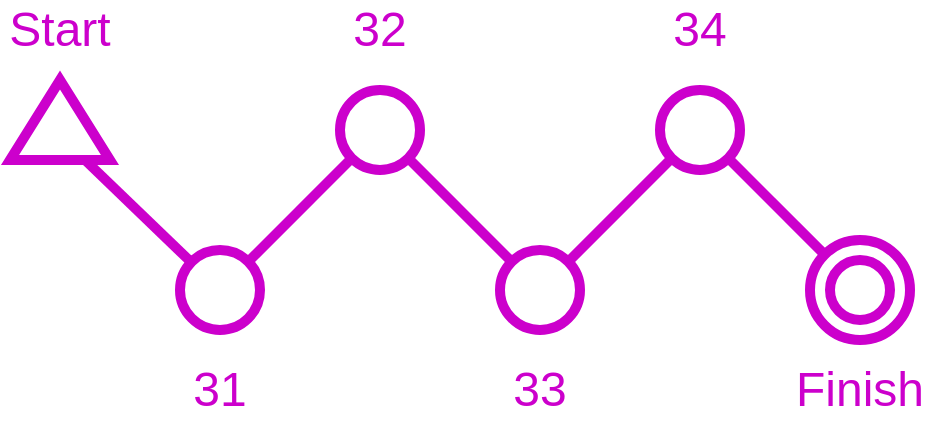 <mxfile version="14.5.1" type="device" pages="4"><diagram id="b-V6DNWurgp3rfZZJWol" name="Basic Course"><mxGraphModel dx="722" dy="580" grid="1" gridSize="10" guides="1" tooltips="1" connect="1" arrows="1" fold="1" page="1" pageScale="1" pageWidth="827" pageHeight="1169" math="0" shadow="0"><root><mxCell id="0"/><mxCell id="1" parent="0"/><mxCell id="FaR6WdwoF9P6rwFVg5Yd-1" value="" style="triangle;whiteSpace=wrap;html=1;strokeWidth=5;strokeColor=#CC00CC;rotation=-90;" vertex="1" parent="1"><mxGeometry x="120" y="110" width="40" height="50" as="geometry"/></mxCell><mxCell id="FaR6WdwoF9P6rwFVg5Yd-2" value="" style="ellipse;whiteSpace=wrap;html=1;aspect=fixed;strokeColor=#CC00CC;strokeWidth=5;fillColor=none;" vertex="1" parent="1"><mxGeometry x="200" y="200" width="40" height="40" as="geometry"/></mxCell><mxCell id="FaR6WdwoF9P6rwFVg5Yd-3" value="" style="ellipse;whiteSpace=wrap;html=1;aspect=fixed;strokeColor=#CC00CC;strokeWidth=5;fillColor=none;" vertex="1" parent="1"><mxGeometry x="280" y="120" width="40" height="40" as="geometry"/></mxCell><mxCell id="FaR6WdwoF9P6rwFVg5Yd-4" value="" style="ellipse;whiteSpace=wrap;html=1;aspect=fixed;strokeColor=#CC00CC;strokeWidth=5;fillColor=none;" vertex="1" parent="1"><mxGeometry x="360" y="200" width="40" height="40" as="geometry"/></mxCell><mxCell id="FaR6WdwoF9P6rwFVg5Yd-5" value="" style="ellipse;whiteSpace=wrap;html=1;aspect=fixed;strokeColor=#CC00CC;strokeWidth=5;fillColor=none;" vertex="1" parent="1"><mxGeometry x="440" y="120" width="40" height="40" as="geometry"/></mxCell><mxCell id="FaR6WdwoF9P6rwFVg5Yd-8" value="" style="endArrow=none;html=1;exitX=0;exitY=0.75;exitDx=0;exitDy=0;strokeWidth=5;strokeColor=#CC00CC;" edge="1" parent="1" source="FaR6WdwoF9P6rwFVg5Yd-1" target="FaR6WdwoF9P6rwFVg5Yd-2"><mxGeometry width="50" height="50" relative="1" as="geometry"><mxPoint x="350" y="330" as="sourcePoint"/><mxPoint x="400" y="280" as="targetPoint"/></mxGeometry></mxCell><mxCell id="FaR6WdwoF9P6rwFVg5Yd-9" value="" style="endArrow=none;html=1;exitX=1;exitY=0;exitDx=0;exitDy=0;strokeWidth=5;strokeColor=#CC00CC;entryX=0;entryY=1;entryDx=0;entryDy=0;" edge="1" parent="1" source="FaR6WdwoF9P6rwFVg5Yd-2" target="FaR6WdwoF9P6rwFVg5Yd-3"><mxGeometry width="50" height="50" relative="1" as="geometry"><mxPoint x="162.5" y="165" as="sourcePoint"/><mxPoint x="215.645" y="216.074" as="targetPoint"/></mxGeometry></mxCell><mxCell id="FaR6WdwoF9P6rwFVg5Yd-10" value="" style="endArrow=none;html=1;exitX=1;exitY=1;exitDx=0;exitDy=0;strokeWidth=5;strokeColor=#CC00CC;entryX=0;entryY=0;entryDx=0;entryDy=0;" edge="1" parent="1" source="FaR6WdwoF9P6rwFVg5Yd-3" target="FaR6WdwoF9P6rwFVg5Yd-4"><mxGeometry width="50" height="50" relative="1" as="geometry"><mxPoint x="172.5" y="175" as="sourcePoint"/><mxPoint x="225.645" y="226.074" as="targetPoint"/></mxGeometry></mxCell><mxCell id="FaR6WdwoF9P6rwFVg5Yd-11" value="" style="endArrow=none;html=1;exitX=1;exitY=0;exitDx=0;exitDy=0;strokeWidth=5;strokeColor=#CC00CC;entryX=0;entryY=1;entryDx=0;entryDy=0;" edge="1" parent="1" source="FaR6WdwoF9P6rwFVg5Yd-4" target="FaR6WdwoF9P6rwFVg5Yd-5"><mxGeometry width="50" height="50" relative="1" as="geometry"><mxPoint x="182.5" y="185" as="sourcePoint"/><mxPoint x="235.645" y="236.074" as="targetPoint"/></mxGeometry></mxCell><mxCell id="FaR6WdwoF9P6rwFVg5Yd-12" value="" style="endArrow=none;html=1;exitX=1;exitY=1;exitDx=0;exitDy=0;strokeWidth=5;strokeColor=#CC00CC;entryX=0;entryY=0;entryDx=0;entryDy=0;" edge="1" parent="1" source="FaR6WdwoF9P6rwFVg5Yd-5" target="FaR6WdwoF9P6rwFVg5Yd-7"><mxGeometry width="50" height="50" relative="1" as="geometry"><mxPoint x="192.5" y="195" as="sourcePoint"/><mxPoint x="245.645" y="246.074" as="targetPoint"/></mxGeometry></mxCell><mxCell id="FaR6WdwoF9P6rwFVg5Yd-13" value="" style="group" vertex="1" connectable="0" parent="1"><mxGeometry x="515" y="195" width="50" height="50" as="geometry"/></mxCell><mxCell id="FaR6WdwoF9P6rwFVg5Yd-7" value="" style="ellipse;whiteSpace=wrap;html=1;aspect=fixed;strokeColor=#CC00CC;strokeWidth=5;fillColor=none;" vertex="1" parent="FaR6WdwoF9P6rwFVg5Yd-13"><mxGeometry width="50" height="50" as="geometry"/></mxCell><mxCell id="FaR6WdwoF9P6rwFVg5Yd-6" value="" style="ellipse;whiteSpace=wrap;html=1;aspect=fixed;strokeColor=#CC00CC;strokeWidth=5;fillColor=none;" vertex="1" parent="FaR6WdwoF9P6rwFVg5Yd-13"><mxGeometry x="10" y="10" width="30" height="30" as="geometry"/></mxCell><mxCell id="FaR6WdwoF9P6rwFVg5Yd-14" value="&lt;font style=&quot;font-size: 24px&quot;&gt;Start&lt;/font&gt;" style="text;html=1;strokeColor=none;fillColor=none;align=center;verticalAlign=middle;whiteSpace=wrap;rounded=0;fontColor=#CC00CC;fontStyle=0" vertex="1" parent="1"><mxGeometry x="110" y="80" width="60" height="20" as="geometry"/></mxCell><mxCell id="FaR6WdwoF9P6rwFVg5Yd-15" value="&lt;font style=&quot;font-size: 24px&quot;&gt;Finish&lt;/font&gt;" style="text;html=1;strokeColor=none;fillColor=none;align=center;verticalAlign=middle;whiteSpace=wrap;rounded=0;fontColor=#CC00CC;fontStyle=0" vertex="1" parent="1"><mxGeometry x="510" y="260" width="60" height="20" as="geometry"/></mxCell><mxCell id="FaR6WdwoF9P6rwFVg5Yd-16" value="&lt;font style=&quot;font-size: 24px&quot;&gt;31&lt;/font&gt;" style="text;html=1;strokeColor=none;fillColor=none;align=center;verticalAlign=middle;whiteSpace=wrap;rounded=0;fontColor=#CC00CC;fontStyle=0" vertex="1" parent="1"><mxGeometry x="190" y="260" width="60" height="20" as="geometry"/></mxCell><mxCell id="FaR6WdwoF9P6rwFVg5Yd-17" value="&lt;font style=&quot;font-size: 24px&quot;&gt;32&lt;/font&gt;" style="text;html=1;strokeColor=none;fillColor=none;align=center;verticalAlign=middle;whiteSpace=wrap;rounded=0;fontColor=#CC00CC;fontStyle=0" vertex="1" parent="1"><mxGeometry x="270" y="80" width="60" height="20" as="geometry"/></mxCell><mxCell id="FaR6WdwoF9P6rwFVg5Yd-18" value="&lt;font style=&quot;font-size: 24px&quot;&gt;33&lt;/font&gt;" style="text;html=1;strokeColor=none;fillColor=none;align=center;verticalAlign=middle;whiteSpace=wrap;rounded=0;fontColor=#CC00CC;fontStyle=0" vertex="1" parent="1"><mxGeometry x="350" y="260" width="60" height="20" as="geometry"/></mxCell><mxCell id="FaR6WdwoF9P6rwFVg5Yd-19" value="&lt;font style=&quot;font-size: 24px&quot;&gt;34&lt;/font&gt;" style="text;html=1;strokeColor=none;fillColor=none;align=center;verticalAlign=middle;whiteSpace=wrap;rounded=0;fontColor=#CC00CC;fontStyle=0" vertex="1" parent="1"><mxGeometry x="430" y="80" width="60" height="20" as="geometry"/></mxCell></root></mxGraphModel></diagram><diagram name="Basic Punches" id="fPlwK_2XGNc6juMv6XjX"><mxGraphModel dx="722" dy="580" grid="1" gridSize="10" guides="1" tooltips="1" connect="1" arrows="1" fold="1" page="1" pageScale="1" pageWidth="827" pageHeight="1169" math="0" shadow="0"><root><mxCell id="8PhlLuauuDEvqLz1hj8A-0"/><mxCell id="8PhlLuauuDEvqLz1hj8A-1" parent="8PhlLuauuDEvqLz1hj8A-0"/><mxCell id="8PhlLuauuDEvqLz1hj8A-2" value="" style="triangle;whiteSpace=wrap;html=1;strokeWidth=5;strokeColor=#CC00CC;rotation=-90;" vertex="1" parent="8PhlLuauuDEvqLz1hj8A-1"><mxGeometry x="120" y="110" width="40" height="50" as="geometry"/></mxCell><mxCell id="8PhlLuauuDEvqLz1hj8A-3" value="" style="ellipse;whiteSpace=wrap;html=1;aspect=fixed;strokeColor=#CC00CC;strokeWidth=5;fillColor=none;dashed=1;" vertex="1" parent="8PhlLuauuDEvqLz1hj8A-1"><mxGeometry x="200" y="200" width="40" height="40" as="geometry"/></mxCell><mxCell id="8PhlLuauuDEvqLz1hj8A-4" value="" style="ellipse;whiteSpace=wrap;html=1;aspect=fixed;strokeColor=#CC00CC;strokeWidth=5;fillColor=none;" vertex="1" parent="8PhlLuauuDEvqLz1hj8A-1"><mxGeometry x="280" y="120" width="40" height="40" as="geometry"/></mxCell><mxCell id="8PhlLuauuDEvqLz1hj8A-5" value="" style="ellipse;whiteSpace=wrap;html=1;aspect=fixed;strokeColor=#CC00CC;strokeWidth=5;fillColor=none;dashed=1;" vertex="1" parent="8PhlLuauuDEvqLz1hj8A-1"><mxGeometry x="360" y="200" width="40" height="40" as="geometry"/></mxCell><mxCell id="8PhlLuauuDEvqLz1hj8A-6" value="" style="ellipse;whiteSpace=wrap;html=1;aspect=fixed;strokeColor=#CC00CC;strokeWidth=5;fillColor=none;" vertex="1" parent="8PhlLuauuDEvqLz1hj8A-1"><mxGeometry x="440" y="120" width="40" height="40" as="geometry"/></mxCell><mxCell id="8PhlLuauuDEvqLz1hj8A-7" value="" style="endArrow=none;html=1;exitX=0;exitY=0.75;exitDx=0;exitDy=0;strokeWidth=5;strokeColor=#CC00CC;dashed=1;" edge="1" parent="8PhlLuauuDEvqLz1hj8A-1" source="8PhlLuauuDEvqLz1hj8A-2" target="8PhlLuauuDEvqLz1hj8A-3"><mxGeometry width="50" height="50" relative="1" as="geometry"><mxPoint x="350" y="330" as="sourcePoint"/><mxPoint x="400" y="280" as="targetPoint"/></mxGeometry></mxCell><mxCell id="8PhlLuauuDEvqLz1hj8A-8" value="" style="endArrow=none;html=1;exitX=1;exitY=0;exitDx=0;exitDy=0;strokeWidth=5;strokeColor=#CC00CC;entryX=0;entryY=1;entryDx=0;entryDy=0;dashed=1;" edge="1" parent="8PhlLuauuDEvqLz1hj8A-1" source="8PhlLuauuDEvqLz1hj8A-3" target="8PhlLuauuDEvqLz1hj8A-4"><mxGeometry width="50" height="50" relative="1" as="geometry"><mxPoint x="162.5" y="165" as="sourcePoint"/><mxPoint x="215.645" y="216.074" as="targetPoint"/></mxGeometry></mxCell><mxCell id="8PhlLuauuDEvqLz1hj8A-9" value="" style="endArrow=none;html=1;exitX=1;exitY=1;exitDx=0;exitDy=0;strokeWidth=5;strokeColor=#CC00CC;entryX=0;entryY=0;entryDx=0;entryDy=0;dashed=1;" edge="1" parent="8PhlLuauuDEvqLz1hj8A-1" source="8PhlLuauuDEvqLz1hj8A-4" target="8PhlLuauuDEvqLz1hj8A-5"><mxGeometry width="50" height="50" relative="1" as="geometry"><mxPoint x="172.5" y="175" as="sourcePoint"/><mxPoint x="225.645" y="226.074" as="targetPoint"/></mxGeometry></mxCell><mxCell id="8PhlLuauuDEvqLz1hj8A-10" value="" style="endArrow=none;html=1;exitX=1;exitY=0;exitDx=0;exitDy=0;strokeWidth=5;strokeColor=#CC00CC;entryX=0;entryY=1;entryDx=0;entryDy=0;dashed=1;" edge="1" parent="8PhlLuauuDEvqLz1hj8A-1" source="8PhlLuauuDEvqLz1hj8A-5" target="8PhlLuauuDEvqLz1hj8A-6"><mxGeometry width="50" height="50" relative="1" as="geometry"><mxPoint x="182.5" y="185" as="sourcePoint"/><mxPoint x="235.645" y="236.074" as="targetPoint"/></mxGeometry></mxCell><mxCell id="8PhlLuauuDEvqLz1hj8A-11" value="" style="endArrow=none;html=1;exitX=1;exitY=1;exitDx=0;exitDy=0;strokeWidth=5;strokeColor=#CC00CC;entryX=0;entryY=0;entryDx=0;entryDy=0;" edge="1" parent="8PhlLuauuDEvqLz1hj8A-1" source="8PhlLuauuDEvqLz1hj8A-6" target="8PhlLuauuDEvqLz1hj8A-13"><mxGeometry width="50" height="50" relative="1" as="geometry"><mxPoint x="192.5" y="195" as="sourcePoint"/><mxPoint x="245.645" y="246.074" as="targetPoint"/></mxGeometry></mxCell><mxCell id="8PhlLuauuDEvqLz1hj8A-12" value="" style="group" vertex="1" connectable="0" parent="8PhlLuauuDEvqLz1hj8A-1"><mxGeometry x="515" y="195" width="50" height="50" as="geometry"/></mxCell><mxCell id="8PhlLuauuDEvqLz1hj8A-13" value="" style="ellipse;whiteSpace=wrap;html=1;aspect=fixed;strokeColor=#CC00CC;strokeWidth=5;fillColor=none;" vertex="1" parent="8PhlLuauuDEvqLz1hj8A-12"><mxGeometry width="50" height="50" as="geometry"/></mxCell><mxCell id="8PhlLuauuDEvqLz1hj8A-14" value="" style="ellipse;whiteSpace=wrap;html=1;aspect=fixed;strokeColor=#CC00CC;strokeWidth=5;fillColor=none;" vertex="1" parent="8PhlLuauuDEvqLz1hj8A-12"><mxGeometry x="10" y="10" width="30" height="30" as="geometry"/></mxCell><mxCell id="8PhlLuauuDEvqLz1hj8A-15" value="&lt;font style=&quot;font-size: 24px&quot;&gt;Start&lt;/font&gt;" style="text;html=1;strokeColor=none;fillColor=none;align=center;verticalAlign=middle;whiteSpace=wrap;rounded=0;fontColor=#CC00CC;fontStyle=0" vertex="1" parent="8PhlLuauuDEvqLz1hj8A-1"><mxGeometry x="110" y="80" width="60" height="20" as="geometry"/></mxCell><mxCell id="8PhlLuauuDEvqLz1hj8A-16" value="&lt;font style=&quot;font-size: 24px&quot;&gt;Finish&lt;/font&gt;" style="text;html=1;strokeColor=none;fillColor=none;align=center;verticalAlign=middle;whiteSpace=wrap;rounded=0;fontColor=#CC00CC;fontStyle=0" vertex="1" parent="8PhlLuauuDEvqLz1hj8A-1"><mxGeometry x="510" y="260" width="60" height="20" as="geometry"/></mxCell><mxCell id="8PhlLuauuDEvqLz1hj8A-17" value="&lt;font style=&quot;font-size: 24px&quot;&gt;31&lt;/font&gt;" style="text;html=1;strokeColor=none;fillColor=none;align=center;verticalAlign=middle;whiteSpace=wrap;rounded=0;fontColor=#CC00CC;fontStyle=0" vertex="1" parent="8PhlLuauuDEvqLz1hj8A-1"><mxGeometry x="190" y="260" width="60" height="20" as="geometry"/></mxCell><mxCell id="8PhlLuauuDEvqLz1hj8A-18" value="&lt;font style=&quot;font-size: 24px&quot;&gt;32&lt;/font&gt;" style="text;html=1;strokeColor=none;fillColor=none;align=center;verticalAlign=middle;whiteSpace=wrap;rounded=0;fontColor=#CC00CC;fontStyle=0" vertex="1" parent="8PhlLuauuDEvqLz1hj8A-1"><mxGeometry x="270" y="80" width="60" height="20" as="geometry"/></mxCell><mxCell id="8PhlLuauuDEvqLz1hj8A-19" value="&lt;font style=&quot;font-size: 24px&quot;&gt;33&lt;/font&gt;" style="text;html=1;strokeColor=none;fillColor=none;align=center;verticalAlign=middle;whiteSpace=wrap;rounded=0;fontColor=#CC00CC;fontStyle=0" vertex="1" parent="8PhlLuauuDEvqLz1hj8A-1"><mxGeometry x="350" y="260" width="60" height="20" as="geometry"/></mxCell><mxCell id="8PhlLuauuDEvqLz1hj8A-20" value="&lt;font style=&quot;font-size: 24px&quot;&gt;34&lt;/font&gt;" style="text;html=1;strokeColor=none;fillColor=none;align=center;verticalAlign=middle;whiteSpace=wrap;rounded=0;fontColor=#CC00CC;fontStyle=0" vertex="1" parent="8PhlLuauuDEvqLz1hj8A-1"><mxGeometry x="430" y="80" width="60" height="20" as="geometry"/></mxCell><mxCell id="8PhlLuauuDEvqLz1hj8A-21" value="" style="endArrow=none;html=1;exitX=0.5;exitY=1;exitDx=0;exitDy=0;strokeWidth=5;strokeColor=#CC00CC;entryX=0;entryY=0.5;entryDx=0;entryDy=0;" edge="1" parent="8PhlLuauuDEvqLz1hj8A-1" source="8PhlLuauuDEvqLz1hj8A-2" target="8PhlLuauuDEvqLz1hj8A-4"><mxGeometry width="50" height="50" relative="1" as="geometry"><mxPoint x="162.5" y="165" as="sourcePoint"/><mxPoint x="215.645" y="216.074" as="targetPoint"/></mxGeometry></mxCell><mxCell id="8PhlLuauuDEvqLz1hj8A-22" value="" style="ellipse;whiteSpace=wrap;html=1;aspect=fixed;strokeColor=#CC00CC;strokeWidth=5;fillColor=none;" vertex="1" parent="8PhlLuauuDEvqLz1hj8A-1"><mxGeometry x="360" y="100" width="40" height="40" as="geometry"/></mxCell><mxCell id="8PhlLuauuDEvqLz1hj8A-23" value="&lt;font style=&quot;font-size: 24px&quot;&gt;36&lt;/font&gt;" style="text;html=1;strokeColor=none;fillColor=none;align=center;verticalAlign=middle;whiteSpace=wrap;rounded=0;fontColor=#CC00CC;fontStyle=0" vertex="1" parent="8PhlLuauuDEvqLz1hj8A-1"><mxGeometry x="350" y="60" width="60" height="20" as="geometry"/></mxCell><mxCell id="8PhlLuauuDEvqLz1hj8A-24" value="" style="endArrow=none;html=1;exitX=1;exitY=0.5;exitDx=0;exitDy=0;strokeWidth=5;strokeColor=#CC00CC;entryX=0;entryY=0.5;entryDx=0;entryDy=0;" edge="1" parent="8PhlLuauuDEvqLz1hj8A-1" source="8PhlLuauuDEvqLz1hj8A-4" target="8PhlLuauuDEvqLz1hj8A-22"><mxGeometry width="50" height="50" relative="1" as="geometry"><mxPoint x="162.5" y="145" as="sourcePoint"/><mxPoint x="290" y="150" as="targetPoint"/></mxGeometry></mxCell><mxCell id="8PhlLuauuDEvqLz1hj8A-25" value="" style="endArrow=none;html=1;exitX=1;exitY=0.5;exitDx=0;exitDy=0;strokeWidth=5;strokeColor=#CC00CC;entryX=0;entryY=0.5;entryDx=0;entryDy=0;" edge="1" parent="8PhlLuauuDEvqLz1hj8A-1" source="8PhlLuauuDEvqLz1hj8A-22" target="8PhlLuauuDEvqLz1hj8A-6"><mxGeometry width="50" height="50" relative="1" as="geometry"><mxPoint x="172.5" y="155" as="sourcePoint"/><mxPoint x="300" y="160" as="targetPoint"/></mxGeometry></mxCell></root></mxGraphModel></diagram><diagram name="Butterfly Course" id="6A-T-4aoFWdw3u7VLuYE"><mxGraphModel dx="722" dy="580" grid="1" gridSize="10" guides="1" tooltips="1" connect="1" arrows="1" fold="1" page="1" pageScale="1" pageWidth="827" pageHeight="1169" math="0" shadow="0"><root><mxCell id="IBFC9kCr7RJ-WtmFAM---0"/><mxCell id="IBFC9kCr7RJ-WtmFAM---1" parent="IBFC9kCr7RJ-WtmFAM---0"/><mxCell id="IBFC9kCr7RJ-WtmFAM---2" value="" style="triangle;whiteSpace=wrap;html=1;strokeWidth=5;strokeColor=#CC00CC;rotation=-90;" vertex="1" parent="IBFC9kCr7RJ-WtmFAM---1"><mxGeometry x="80" y="270" width="40" height="50" as="geometry"/></mxCell><mxCell id="IBFC9kCr7RJ-WtmFAM---36" style="edgeStyle=orthogonalEdgeStyle;curved=1;rounded=0;orthogonalLoop=1;jettySize=auto;html=1;exitX=0.5;exitY=1;exitDx=0;exitDy=0;entryX=0;entryY=0;entryDx=0;entryDy=0;strokeColor=#CC00CC;strokeWidth=5;fontColor=#CC00CC;endArrow=none;endFill=0;" edge="1" parent="IBFC9kCr7RJ-WtmFAM---1" source="IBFC9kCr7RJ-WtmFAM---3" target="IBFC9kCr7RJ-WtmFAM---30"><mxGeometry relative="1" as="geometry"><Array as="points"><mxPoint x="266" y="315"/></Array></mxGeometry></mxCell><mxCell id="IBFC9kCr7RJ-WtmFAM---3" value="" style="ellipse;whiteSpace=wrap;html=1;aspect=fixed;strokeColor=#CC00CC;strokeWidth=5;fillColor=none;" vertex="1" parent="IBFC9kCr7RJ-WtmFAM---1"><mxGeometry x="200" y="275" width="40" height="40" as="geometry"/></mxCell><mxCell id="IBFC9kCr7RJ-WtmFAM---4" value="" style="ellipse;whiteSpace=wrap;html=1;aspect=fixed;strokeColor=#CC00CC;strokeWidth=5;fillColor=none;" vertex="1" parent="IBFC9kCr7RJ-WtmFAM---1"><mxGeometry x="140" y="180" width="40" height="40" as="geometry"/></mxCell><mxCell id="IBFC9kCr7RJ-WtmFAM---5" value="" style="ellipse;whiteSpace=wrap;html=1;aspect=fixed;strokeColor=#CC00CC;strokeWidth=5;fillColor=none;" vertex="1" parent="IBFC9kCr7RJ-WtmFAM---1"><mxGeometry x="260" y="180" width="40" height="40" as="geometry"/></mxCell><mxCell id="IBFC9kCr7RJ-WtmFAM---6" value="" style="ellipse;whiteSpace=wrap;html=1;aspect=fixed;strokeColor=#CC00CC;strokeWidth=5;fillColor=none;" vertex="1" parent="IBFC9kCr7RJ-WtmFAM---1"><mxGeometry x="300" y="275" width="40" height="40" as="geometry"/></mxCell><mxCell id="IBFC9kCr7RJ-WtmFAM---7" value="" style="endArrow=none;html=1;strokeWidth=5;strokeColor=#CC00CC;" edge="1" parent="IBFC9kCr7RJ-WtmFAM---1" source="IBFC9kCr7RJ-WtmFAM---2" target="IBFC9kCr7RJ-WtmFAM---3"><mxGeometry width="50" height="50" relative="1" as="geometry"><mxPoint x="350" y="330" as="sourcePoint"/><mxPoint x="400" y="280" as="targetPoint"/></mxGeometry></mxCell><mxCell id="IBFC9kCr7RJ-WtmFAM---8" value="" style="endArrow=none;html=1;exitX=0;exitY=0;exitDx=0;exitDy=0;strokeWidth=5;strokeColor=#CC00CC;entryX=0.5;entryY=1;entryDx=0;entryDy=0;" edge="1" parent="IBFC9kCr7RJ-WtmFAM---1" source="IBFC9kCr7RJ-WtmFAM---3" target="IBFC9kCr7RJ-WtmFAM---4"><mxGeometry width="50" height="50" relative="1" as="geometry"><mxPoint x="162.5" y="165" as="sourcePoint"/><mxPoint x="215.645" y="216.074" as="targetPoint"/></mxGeometry></mxCell><mxCell id="IBFC9kCr7RJ-WtmFAM---9" value="" style="endArrow=none;html=1;exitX=1;exitY=0.5;exitDx=0;exitDy=0;strokeWidth=5;strokeColor=#CC00CC;entryX=0;entryY=0.5;entryDx=0;entryDy=0;" edge="1" parent="IBFC9kCr7RJ-WtmFAM---1" source="IBFC9kCr7RJ-WtmFAM---4" target="IBFC9kCr7RJ-WtmFAM---5"><mxGeometry width="50" height="50" relative="1" as="geometry"><mxPoint x="172.5" y="175" as="sourcePoint"/><mxPoint x="225.645" y="226.074" as="targetPoint"/></mxGeometry></mxCell><mxCell id="IBFC9kCr7RJ-WtmFAM---10" value="" style="endArrow=none;html=1;exitX=1;exitY=0.5;exitDx=0;exitDy=0;strokeWidth=5;strokeColor=#CC00CC;entryX=0;entryY=0.5;entryDx=0;entryDy=0;" edge="1" parent="IBFC9kCr7RJ-WtmFAM---1" source="IBFC9kCr7RJ-WtmFAM---3" target="IBFC9kCr7RJ-WtmFAM---6"><mxGeometry width="50" height="50" relative="1" as="geometry"><mxPoint x="182.5" y="185" as="sourcePoint"/><mxPoint x="235.645" y="236.074" as="targetPoint"/></mxGeometry></mxCell><mxCell id="IBFC9kCr7RJ-WtmFAM---11" value="" style="endArrow=none;html=1;exitX=1;exitY=0.5;exitDx=0;exitDy=0;strokeWidth=5;strokeColor=#CC00CC;entryX=0;entryY=0.5;entryDx=0;entryDy=0;" edge="1" parent="IBFC9kCr7RJ-WtmFAM---1" source="IBFC9kCr7RJ-WtmFAM---6" target="IBFC9kCr7RJ-WtmFAM---13"><mxGeometry width="50" height="50" relative="1" as="geometry"><mxPoint x="192.5" y="195" as="sourcePoint"/><mxPoint x="245.645" y="246.074" as="targetPoint"/></mxGeometry></mxCell><mxCell id="IBFC9kCr7RJ-WtmFAM---12" value="" style="group" vertex="1" connectable="0" parent="IBFC9kCr7RJ-WtmFAM---1"><mxGeometry x="400" y="270" width="50" height="50" as="geometry"/></mxCell><mxCell id="IBFC9kCr7RJ-WtmFAM---13" value="" style="ellipse;whiteSpace=wrap;html=1;aspect=fixed;strokeColor=#CC00CC;strokeWidth=5;fillColor=none;" vertex="1" parent="IBFC9kCr7RJ-WtmFAM---12"><mxGeometry width="50" height="50" as="geometry"/></mxCell><mxCell id="IBFC9kCr7RJ-WtmFAM---14" value="" style="ellipse;whiteSpace=wrap;html=1;aspect=fixed;strokeColor=#CC00CC;strokeWidth=5;fillColor=none;" vertex="1" parent="IBFC9kCr7RJ-WtmFAM---12"><mxGeometry x="10" y="10" width="30" height="30" as="geometry"/></mxCell><mxCell id="IBFC9kCr7RJ-WtmFAM---17" value="&lt;font style=&quot;font-size: 24px&quot;&gt;31&lt;/font&gt;" style="text;html=1;strokeColor=none;fillColor=none;align=center;verticalAlign=middle;whiteSpace=wrap;rounded=0;fontColor=#CC00CC;fontStyle=0" vertex="1" parent="IBFC9kCr7RJ-WtmFAM---1"><mxGeometry x="190" y="250" width="60" height="20" as="geometry"/></mxCell><mxCell id="IBFC9kCr7RJ-WtmFAM---18" value="&lt;font style=&quot;font-size: 24px&quot;&gt;32&lt;/font&gt;" style="text;html=1;strokeColor=none;fillColor=none;align=center;verticalAlign=middle;whiteSpace=wrap;rounded=0;fontColor=#CC00CC;fontStyle=0" vertex="1" parent="IBFC9kCr7RJ-WtmFAM---1"><mxGeometry x="100" y="150" width="60" height="20" as="geometry"/></mxCell><mxCell id="IBFC9kCr7RJ-WtmFAM---19" value="&lt;font style=&quot;font-size: 24px&quot;&gt;33&lt;/font&gt;" style="text;html=1;strokeColor=none;fillColor=none;align=center;verticalAlign=middle;whiteSpace=wrap;rounded=0;fontColor=#CC00CC;fontStyle=0" vertex="1" parent="IBFC9kCr7RJ-WtmFAM---1"><mxGeometry x="250" y="150" width="60" height="20" as="geometry"/></mxCell><mxCell id="IBFC9kCr7RJ-WtmFAM---20" value="&lt;font style=&quot;font-size: 24px&quot;&gt;34&lt;/font&gt;" style="text;html=1;strokeColor=none;fillColor=none;align=center;verticalAlign=middle;whiteSpace=wrap;rounded=0;fontColor=#CC00CC;fontStyle=0" vertex="1" parent="IBFC9kCr7RJ-WtmFAM---1"><mxGeometry x="130" y="430" width="60" height="20" as="geometry"/></mxCell><mxCell id="IBFC9kCr7RJ-WtmFAM---22" value="" style="endArrow=none;html=1;exitX=0.5;exitY=1;exitDx=0;exitDy=0;strokeWidth=5;strokeColor=#CC00CC;entryX=1;entryY=0;entryDx=0;entryDy=0;" edge="1" parent="IBFC9kCr7RJ-WtmFAM---1" source="IBFC9kCr7RJ-WtmFAM---5" target="IBFC9kCr7RJ-WtmFAM---3"><mxGeometry width="50" height="50" relative="1" as="geometry"><mxPoint x="190" y="210" as="sourcePoint"/><mxPoint x="270" y="210" as="targetPoint"/></mxGeometry></mxCell><mxCell id="IBFC9kCr7RJ-WtmFAM---23" value="" style="ellipse;whiteSpace=wrap;html=1;aspect=fixed;strokeColor=#CC00CC;strokeWidth=5;fillColor=none;" vertex="1" parent="IBFC9kCr7RJ-WtmFAM---1"><mxGeometry x="140" y="380" width="40" height="40" as="geometry"/></mxCell><mxCell id="IBFC9kCr7RJ-WtmFAM---24" value="" style="endArrow=none;html=1;exitX=0.5;exitY=1;exitDx=0;exitDy=0;strokeWidth=5;strokeColor=#CC00CC;entryX=0.5;entryY=0;entryDx=0;entryDy=0;edgeStyle=orthogonalEdgeStyle;curved=1;" edge="1" parent="IBFC9kCr7RJ-WtmFAM---1" source="IBFC9kCr7RJ-WtmFAM---3" target="IBFC9kCr7RJ-WtmFAM---23"><mxGeometry width="50" height="50" relative="1" as="geometry"><mxPoint x="304.142" y="195.858" as="sourcePoint"/><mxPoint x="455.858" y="164.142" as="targetPoint"/><Array as="points"><mxPoint x="160" y="315"/></Array></mxGeometry></mxCell><mxCell id="IBFC9kCr7RJ-WtmFAM---26" value="" style="endArrow=none;html=1;strokeWidth=5;strokeColor=#CC00CC;exitX=0.5;exitY=0;exitDx=0;exitDy=0;entryX=0.5;entryY=1;entryDx=0;entryDy=0;edgeStyle=orthogonalEdgeStyle;curved=1;" edge="1" parent="IBFC9kCr7RJ-WtmFAM---1" source="IBFC9kCr7RJ-WtmFAM---23" target="IBFC9kCr7RJ-WtmFAM---3"><mxGeometry width="50" height="50" relative="1" as="geometry"><mxPoint x="220" y="340" as="sourcePoint"/><mxPoint x="307.5" y="340" as="targetPoint"/><Array as="points"><mxPoint x="210" y="380"/><mxPoint x="210" y="315"/></Array></mxGeometry></mxCell><mxCell id="IBFC9kCr7RJ-WtmFAM---29" value="&lt;font style=&quot;font-size: 24px&quot;&gt;36&lt;/font&gt;" style="text;html=1;strokeColor=none;fillColor=none;align=center;verticalAlign=middle;whiteSpace=wrap;rounded=0;fontColor=#CC00CC;fontStyle=0" vertex="1" parent="IBFC9kCr7RJ-WtmFAM---1"><mxGeometry x="290" y="330" width="60" height="20" as="geometry"/></mxCell><mxCell id="IBFC9kCr7RJ-WtmFAM---30" value="" style="ellipse;whiteSpace=wrap;html=1;aspect=fixed;strokeColor=#CC00CC;strokeWidth=5;fillColor=none;" vertex="1" parent="IBFC9kCr7RJ-WtmFAM---1"><mxGeometry x="260" y="380" width="40" height="40" as="geometry"/></mxCell><mxCell id="IBFC9kCr7RJ-WtmFAM---34" value="" style="endArrow=none;html=1;strokeWidth=5;strokeColor=#CC00CC;entryX=0.5;entryY=1;entryDx=0;entryDy=0;exitX=0;exitY=0;exitDx=0;exitDy=0;edgeStyle=orthogonalEdgeStyle;curved=1;" edge="1" parent="IBFC9kCr7RJ-WtmFAM---1" source="IBFC9kCr7RJ-WtmFAM---30" target="IBFC9kCr7RJ-WtmFAM---3"><mxGeometry width="50" height="50" relative="1" as="geometry"><mxPoint x="122.5" y="305" as="sourcePoint"/><mxPoint x="210" y="305" as="targetPoint"/></mxGeometry></mxCell><mxCell id="IBFC9kCr7RJ-WtmFAM---37" value="&lt;font style=&quot;font-size: 24px&quot;&gt;35&lt;/font&gt;" style="text;html=1;strokeColor=none;fillColor=none;align=center;verticalAlign=middle;whiteSpace=wrap;rounded=0;fontColor=#CC00CC;fontStyle=0" vertex="1" parent="IBFC9kCr7RJ-WtmFAM---1"><mxGeometry x="250" y="430" width="60" height="20" as="geometry"/></mxCell></root></mxGraphModel></diagram><diagram name="Phi Loop Course" id="wYg-SwZ-2LfTj0YvRKFA"><mxGraphModel dx="722" dy="580" grid="1" gridSize="10" guides="1" tooltips="1" connect="1" arrows="1" fold="1" page="1" pageScale="1" pageWidth="827" pageHeight="1169" math="0" shadow="0"><root><mxCell id="kI8Y4sXMyxKTmCK3Y4d--0"/><mxCell id="kI8Y4sXMyxKTmCK3Y4d--1" parent="kI8Y4sXMyxKTmCK3Y4d--0"/><mxCell id="kI8Y4sXMyxKTmCK3Y4d--2" value="" style="triangle;whiteSpace=wrap;html=1;strokeWidth=5;strokeColor=#CC00CC;rotation=-90;" vertex="1" parent="kI8Y4sXMyxKTmCK3Y4d--1"><mxGeometry x="240" y="470" width="40" height="50" as="geometry"/></mxCell><mxCell id="kI8Y4sXMyxKTmCK3Y4d--3" value="" style="ellipse;whiteSpace=wrap;html=1;aspect=fixed;strokeColor=#CC00CC;strokeWidth=5;fillColor=none;" vertex="1" parent="kI8Y4sXMyxKTmCK3Y4d--1"><mxGeometry x="240" y="380" width="40" height="40" as="geometry"/></mxCell><mxCell id="kI8Y4sXMyxKTmCK3Y4d--4" value="" style="ellipse;whiteSpace=wrap;html=1;aspect=fixed;strokeColor=#CC00CC;strokeWidth=5;fillColor=none;" vertex="1" parent="kI8Y4sXMyxKTmCK3Y4d--1"><mxGeometry x="240" y="200" width="40" height="40" as="geometry"/></mxCell><mxCell id="kI8Y4sXMyxKTmCK3Y4d--5" value="" style="ellipse;whiteSpace=wrap;html=1;aspect=fixed;strokeColor=#CC00CC;strokeWidth=5;fillColor=none;" vertex="1" parent="kI8Y4sXMyxKTmCK3Y4d--1"><mxGeometry x="150" y="240" width="40" height="40" as="geometry"/></mxCell><mxCell id="kI8Y4sXMyxKTmCK3Y4d--6" value="" style="ellipse;whiteSpace=wrap;html=1;aspect=fixed;strokeColor=#CC00CC;strokeWidth=5;fillColor=none;" vertex="1" parent="kI8Y4sXMyxKTmCK3Y4d--1"><mxGeometry x="150" y="340" width="40" height="40" as="geometry"/></mxCell><mxCell id="kI8Y4sXMyxKTmCK3Y4d--7" value="" style="endArrow=none;html=1;exitX=1;exitY=0.5;exitDx=0;exitDy=0;strokeWidth=5;strokeColor=#CC00CC;" edge="1" parent="kI8Y4sXMyxKTmCK3Y4d--1" source="kI8Y4sXMyxKTmCK3Y4d--2" target="kI8Y4sXMyxKTmCK3Y4d--3"><mxGeometry width="50" height="50" relative="1" as="geometry"><mxPoint x="350" y="330" as="sourcePoint"/><mxPoint x="400" y="280" as="targetPoint"/></mxGeometry></mxCell><mxCell id="kI8Y4sXMyxKTmCK3Y4d--8" value="" style="endArrow=none;html=1;exitX=0.5;exitY=0;exitDx=0;exitDy=0;strokeWidth=5;strokeColor=#CC00CC;entryX=0.5;entryY=1;entryDx=0;entryDy=0;" edge="1" parent="kI8Y4sXMyxKTmCK3Y4d--1" source="kI8Y4sXMyxKTmCK3Y4d--3" target="kI8Y4sXMyxKTmCK3Y4d--4"><mxGeometry width="50" height="50" relative="1" as="geometry"><mxPoint x="162.5" y="165" as="sourcePoint"/><mxPoint x="215.645" y="216.074" as="targetPoint"/></mxGeometry></mxCell><mxCell id="kI8Y4sXMyxKTmCK3Y4d--9" value="" style="endArrow=none;html=1;exitX=0;exitY=0.5;exitDx=0;exitDy=0;strokeWidth=5;strokeColor=#CC00CC;entryX=1;entryY=0;entryDx=0;entryDy=0;" edge="1" parent="kI8Y4sXMyxKTmCK3Y4d--1" source="kI8Y4sXMyxKTmCK3Y4d--4" target="kI8Y4sXMyxKTmCK3Y4d--5"><mxGeometry width="50" height="50" relative="1" as="geometry"><mxPoint x="172.5" y="175" as="sourcePoint"/><mxPoint x="225.645" y="226.074" as="targetPoint"/></mxGeometry></mxCell><mxCell id="kI8Y4sXMyxKTmCK3Y4d--10" value="" style="endArrow=none;html=1;exitX=0.5;exitY=1;exitDx=0;exitDy=0;strokeWidth=5;strokeColor=#CC00CC;entryX=0.5;entryY=0;entryDx=0;entryDy=0;" edge="1" parent="kI8Y4sXMyxKTmCK3Y4d--1" source="kI8Y4sXMyxKTmCK3Y4d--5" target="kI8Y4sXMyxKTmCK3Y4d--6"><mxGeometry width="50" height="50" relative="1" as="geometry"><mxPoint x="212.5" y="185" as="sourcePoint"/><mxPoint x="265.645" y="236.074" as="targetPoint"/></mxGeometry></mxCell><mxCell id="kI8Y4sXMyxKTmCK3Y4d--11" value="" style="endArrow=none;html=1;exitX=1;exitY=1;exitDx=0;exitDy=0;strokeWidth=5;strokeColor=#CC00CC;entryX=0;entryY=0.5;entryDx=0;entryDy=0;" edge="1" parent="kI8Y4sXMyxKTmCK3Y4d--1" source="kI8Y4sXMyxKTmCK3Y4d--6" target="kI8Y4sXMyxKTmCK3Y4d--3"><mxGeometry width="50" height="50" relative="1" as="geometry"><mxPoint x="192.5" y="195" as="sourcePoint"/><mxPoint x="245.645" y="246.074" as="targetPoint"/></mxGeometry></mxCell><mxCell id="kI8Y4sXMyxKTmCK3Y4d--12" value="" style="group" vertex="1" connectable="0" parent="kI8Y4sXMyxKTmCK3Y4d--1"><mxGeometry x="235" y="80" width="50" height="50" as="geometry"/></mxCell><mxCell id="kI8Y4sXMyxKTmCK3Y4d--13" value="" style="ellipse;whiteSpace=wrap;html=1;aspect=fixed;strokeColor=#CC00CC;strokeWidth=5;fillColor=none;" vertex="1" parent="kI8Y4sXMyxKTmCK3Y4d--12"><mxGeometry width="50" height="50" as="geometry"/></mxCell><mxCell id="kI8Y4sXMyxKTmCK3Y4d--14" value="" style="ellipse;whiteSpace=wrap;html=1;aspect=fixed;strokeColor=#CC00CC;strokeWidth=5;fillColor=none;" vertex="1" parent="kI8Y4sXMyxKTmCK3Y4d--12"><mxGeometry x="10" y="10" width="30" height="30" as="geometry"/></mxCell><mxCell id="kI8Y4sXMyxKTmCK3Y4d--17" value="&lt;font style=&quot;font-size: 24px&quot;&gt;31&lt;/font&gt;" style="text;html=1;strokeColor=none;fillColor=none;align=center;verticalAlign=middle;whiteSpace=wrap;rounded=0;fontColor=#CC00CC;fontStyle=0" vertex="1" parent="kI8Y4sXMyxKTmCK3Y4d--1"><mxGeometry x="200" y="420" width="60" height="20" as="geometry"/></mxCell><mxCell id="kI8Y4sXMyxKTmCK3Y4d--18" value="&lt;font style=&quot;font-size: 24px&quot;&gt;32&lt;/font&gt;" style="text;html=1;strokeColor=none;fillColor=none;align=center;verticalAlign=middle;whiteSpace=wrap;rounded=0;fontColor=#CC00CC;fontStyle=0" vertex="1" parent="kI8Y4sXMyxKTmCK3Y4d--1"><mxGeometry x="200" y="175" width="60" height="20" as="geometry"/></mxCell><mxCell id="kI8Y4sXMyxKTmCK3Y4d--19" value="&lt;font style=&quot;font-size: 24px&quot;&gt;33&lt;/font&gt;" style="text;html=1;strokeColor=none;fillColor=none;align=center;verticalAlign=middle;whiteSpace=wrap;rounded=0;fontColor=#CC00CC;fontStyle=0" vertex="1" parent="kI8Y4sXMyxKTmCK3Y4d--1"><mxGeometry x="110" y="220" width="60" height="20" as="geometry"/></mxCell><mxCell id="kI8Y4sXMyxKTmCK3Y4d--20" value="&lt;font style=&quot;font-size: 24px&quot;&gt;34&lt;/font&gt;" style="text;html=1;strokeColor=none;fillColor=none;align=center;verticalAlign=middle;whiteSpace=wrap;rounded=0;fontColor=#CC00CC;fontStyle=0" vertex="1" parent="kI8Y4sXMyxKTmCK3Y4d--1"><mxGeometry x="110" y="390" width="60" height="20" as="geometry"/></mxCell><mxCell id="kI8Y4sXMyxKTmCK3Y4d--21" value="" style="ellipse;whiteSpace=wrap;html=1;aspect=fixed;strokeColor=#CC00CC;strokeWidth=5;fillColor=none;" vertex="1" parent="kI8Y4sXMyxKTmCK3Y4d--1"><mxGeometry x="320" y="300" width="40" height="40" as="geometry"/></mxCell><mxCell id="kI8Y4sXMyxKTmCK3Y4d--22" value="" style="endArrow=none;html=1;exitX=1;exitY=0;exitDx=0;exitDy=0;strokeWidth=5;strokeColor=#CC00CC;entryX=0;entryY=1;entryDx=0;entryDy=0;" edge="1" parent="kI8Y4sXMyxKTmCK3Y4d--1" source="kI8Y4sXMyxKTmCK3Y4d--3" target="kI8Y4sXMyxKTmCK3Y4d--21"><mxGeometry width="50" height="50" relative="1" as="geometry"><mxPoint x="164.142" y="384.142" as="sourcePoint"/><mxPoint x="250" y="410" as="targetPoint"/></mxGeometry></mxCell><mxCell id="kI8Y4sXMyxKTmCK3Y4d--23" value="" style="endArrow=none;html=1;exitX=0;exitY=0;exitDx=0;exitDy=0;strokeWidth=5;strokeColor=#CC00CC;entryX=1;entryY=1;entryDx=0;entryDy=0;" edge="1" parent="kI8Y4sXMyxKTmCK3Y4d--1" source="kI8Y4sXMyxKTmCK3Y4d--21" target="kI8Y4sXMyxKTmCK3Y4d--4"><mxGeometry width="50" height="50" relative="1" as="geometry"><mxPoint x="284.142" y="395.858" as="sourcePoint"/><mxPoint x="325.858" y="344.142" as="targetPoint"/></mxGeometry></mxCell><mxCell id="kI8Y4sXMyxKTmCK3Y4d--24" value="&lt;font style=&quot;font-size: 24px&quot;&gt;35&lt;/font&gt;" style="text;html=1;strokeColor=none;fillColor=none;align=center;verticalAlign=middle;whiteSpace=wrap;rounded=0;fontColor=#CC00CC;fontStyle=0" vertex="1" parent="kI8Y4sXMyxKTmCK3Y4d--1"><mxGeometry x="310" y="350" width="60" height="20" as="geometry"/></mxCell><mxCell id="kI8Y4sXMyxKTmCK3Y4d--25" value="" style="endArrow=none;html=1;strokeWidth=5;strokeColor=#CC00CC;entryX=0.5;entryY=1;entryDx=0;entryDy=0;exitX=0.5;exitY=0;exitDx=0;exitDy=0;" edge="1" parent="kI8Y4sXMyxKTmCK3Y4d--1" source="kI8Y4sXMyxKTmCK3Y4d--4" target="kI8Y4sXMyxKTmCK3Y4d--13"><mxGeometry width="50" height="50" relative="1" as="geometry"><mxPoint x="310" y="190" as="sourcePoint"/><mxPoint x="270" y="250" as="targetPoint"/></mxGeometry></mxCell></root></mxGraphModel></diagram></mxfile>